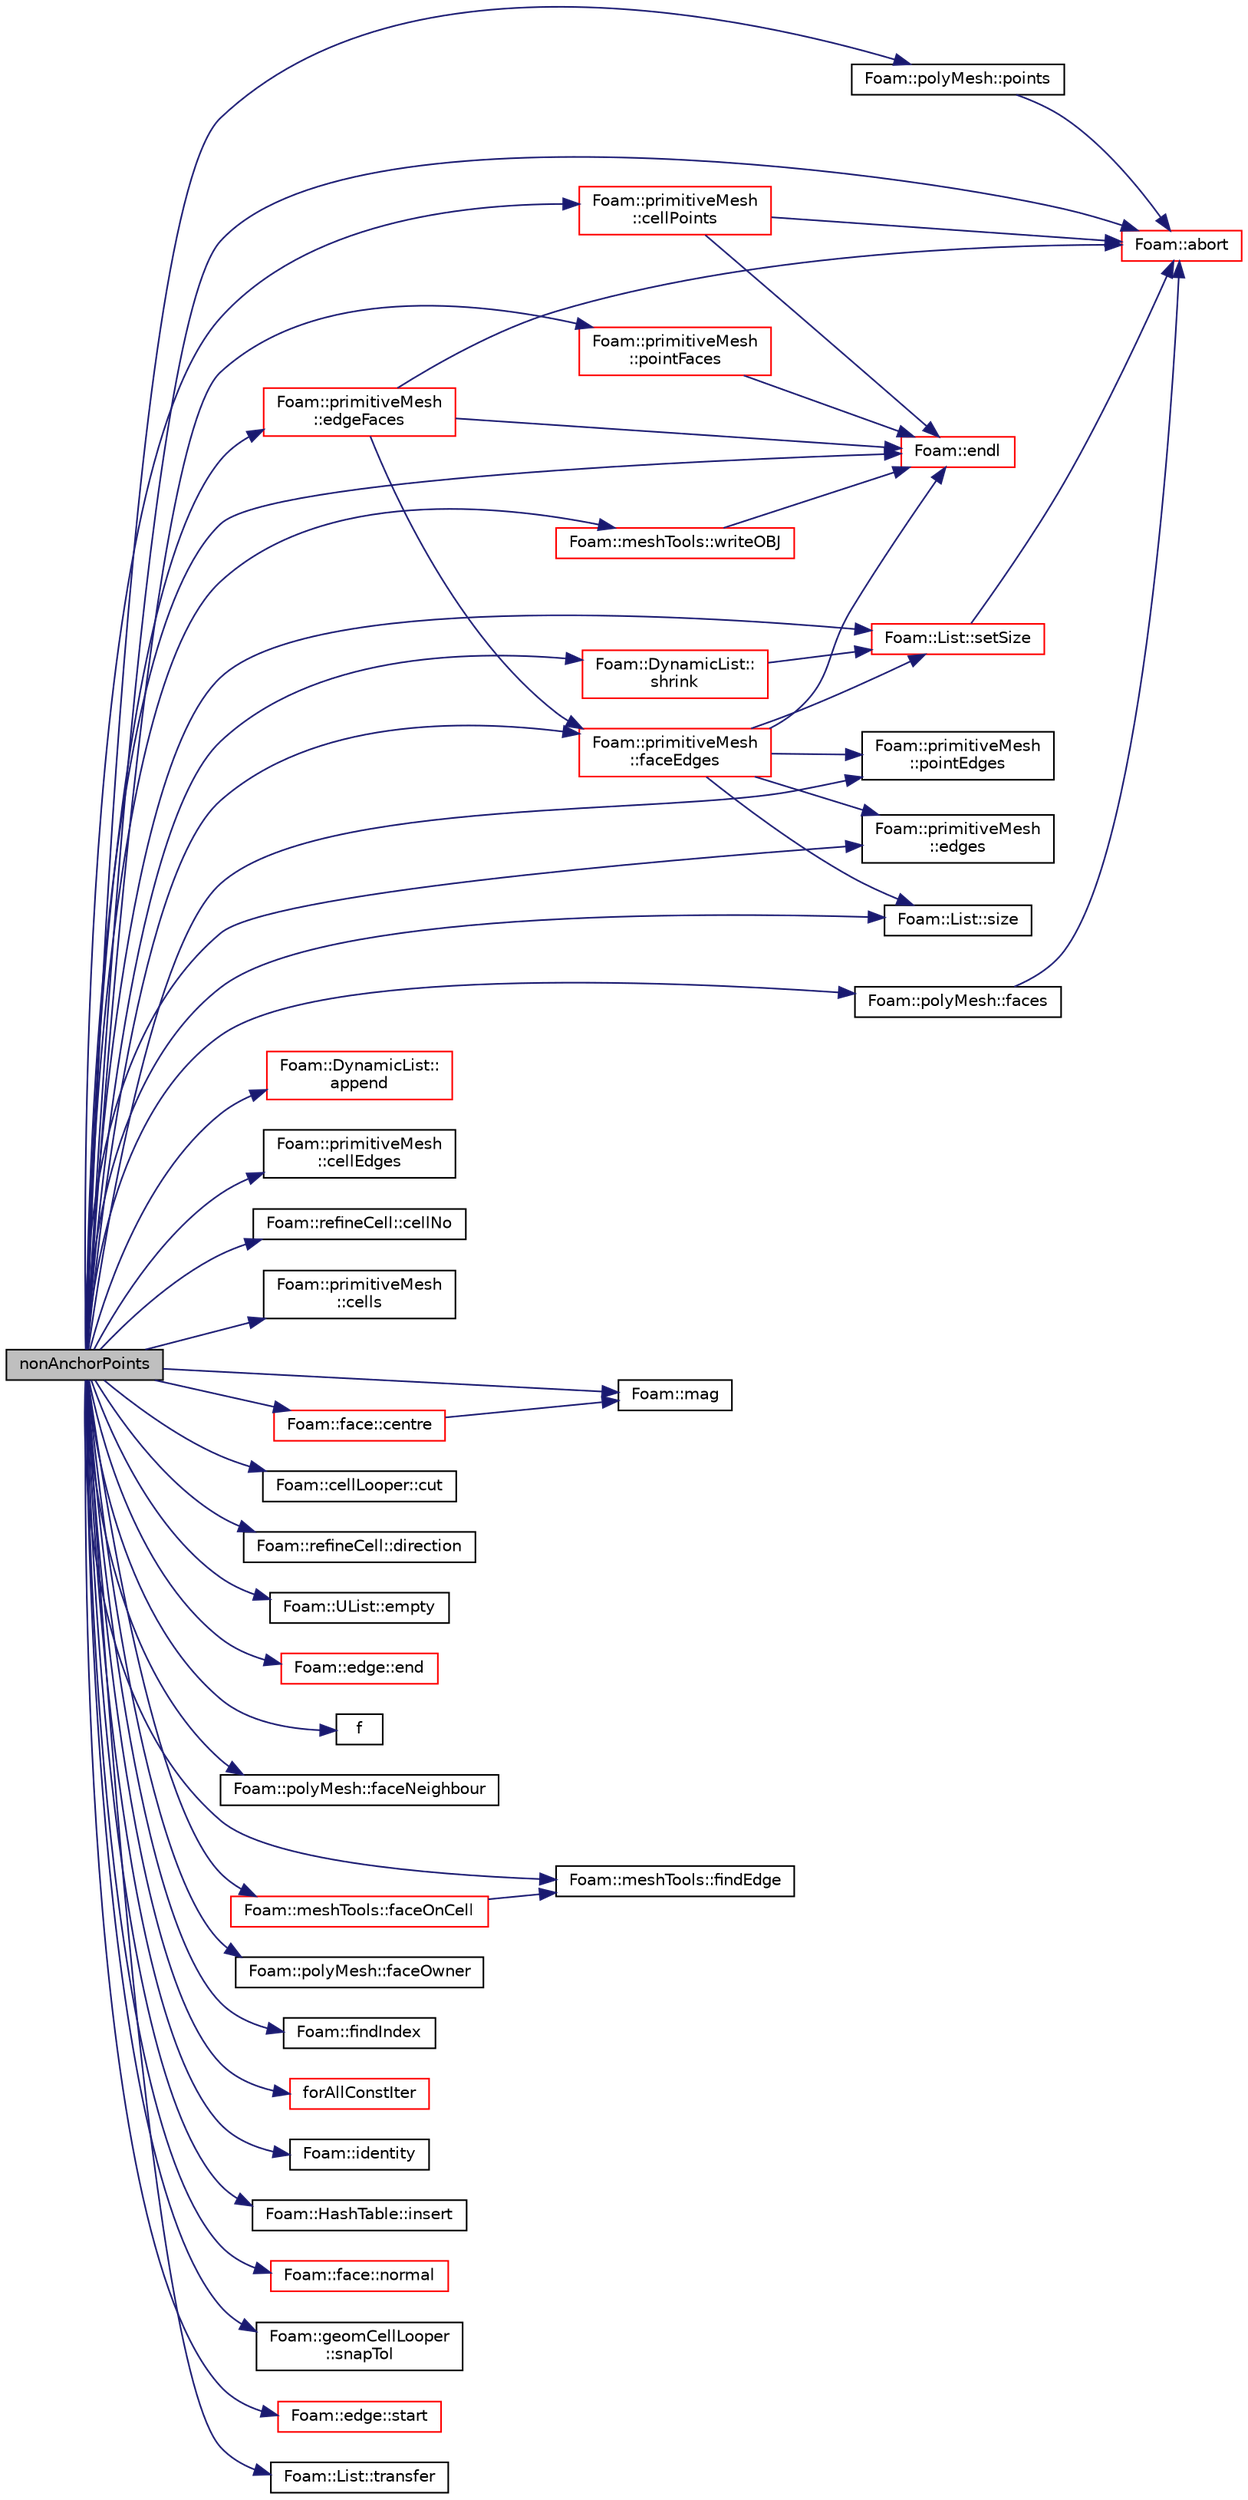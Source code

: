digraph "nonAnchorPoints"
{
  bgcolor="transparent";
  edge [fontname="Helvetica",fontsize="10",labelfontname="Helvetica",labelfontsize="10"];
  node [fontname="Helvetica",fontsize="10",shape=record];
  rankdir="LR";
  Node1 [label="nonAnchorPoints",height=0.2,width=0.4,color="black", fillcolor="grey75", style="filled", fontcolor="black"];
  Node1 -> Node2 [color="midnightblue",fontsize="10",style="solid",fontname="Helvetica"];
  Node2 [label="Foam::abort",height=0.2,width=0.4,color="red",URL="$a10958.html#a447107a607d03e417307c203fa5fb44b"];
  Node1 -> Node3 [color="midnightblue",fontsize="10",style="solid",fontname="Helvetica"];
  Node3 [label="Foam::DynamicList::\lappend",height=0.2,width=0.4,color="red",URL="$a00614.html#a7b67b42af715604376ad63a681dee6d8",tooltip="Append an element at the end of the list. "];
  Node1 -> Node4 [color="midnightblue",fontsize="10",style="solid",fontname="Helvetica"];
  Node4 [label="Foam::primitiveMesh\l::cellEdges",height=0.2,width=0.4,color="black",URL="$a02001.html#a44aec413c3092a849532c9993dbfd201"];
  Node1 -> Node5 [color="midnightblue",fontsize="10",style="solid",fontname="Helvetica"];
  Node5 [label="Foam::refineCell::cellNo",height=0.2,width=0.4,color="black",URL="$a02149.html#a961502f06dff70148eeadaeebbe5ed24"];
  Node1 -> Node6 [color="midnightblue",fontsize="10",style="solid",fontname="Helvetica"];
  Node6 [label="Foam::primitiveMesh\l::cellPoints",height=0.2,width=0.4,color="red",URL="$a02001.html#a7a21cd2cc265620ad74eb90bd39e17b3"];
  Node6 -> Node7 [color="midnightblue",fontsize="10",style="solid",fontname="Helvetica"];
  Node7 [label="Foam::endl",height=0.2,width=0.4,color="red",URL="$a10958.html#a2db8fe02a0d3909e9351bb4275b23ce4",tooltip="Add newline and flush stream. "];
  Node6 -> Node2 [color="midnightblue",fontsize="10",style="solid",fontname="Helvetica"];
  Node1 -> Node8 [color="midnightblue",fontsize="10",style="solid",fontname="Helvetica"];
  Node8 [label="Foam::primitiveMesh\l::cells",height=0.2,width=0.4,color="black",URL="$a02001.html#a5838384c0cea399b56339f30bc8558ab"];
  Node1 -> Node9 [color="midnightblue",fontsize="10",style="solid",fontname="Helvetica"];
  Node9 [label="Foam::face::centre",height=0.2,width=0.4,color="red",URL="$a00726.html#ae686335a8e426b97037d6845043b7151",tooltip="Centre point of face. "];
  Node9 -> Node10 [color="midnightblue",fontsize="10",style="solid",fontname="Helvetica"];
  Node10 [label="Foam::mag",height=0.2,width=0.4,color="black",URL="$a10958.html#a929da2a3fdcf3dacbbe0487d3a330dae"];
  Node1 -> Node11 [color="midnightblue",fontsize="10",style="solid",fontname="Helvetica"];
  Node11 [label="Foam::cellLooper::cut",height=0.2,width=0.4,color="black",URL="$a00216.html#a8b3241e358b9bc53f581f11aafc93580",tooltip="Create cut along circumference of cellI. Gets current mesh cuts. "];
  Node1 -> Node12 [color="midnightblue",fontsize="10",style="solid",fontname="Helvetica"];
  Node12 [label="Foam::refineCell::direction",height=0.2,width=0.4,color="black",URL="$a02149.html#a710d18d78aeef3b9c20075e6046836a2"];
  Node1 -> Node13 [color="midnightblue",fontsize="10",style="solid",fontname="Helvetica"];
  Node13 [label="Foam::primitiveMesh\l::edgeFaces",height=0.2,width=0.4,color="red",URL="$a02001.html#ab456054a1e7e1a07261799f50167916f"];
  Node13 -> Node7 [color="midnightblue",fontsize="10",style="solid",fontname="Helvetica"];
  Node13 -> Node2 [color="midnightblue",fontsize="10",style="solid",fontname="Helvetica"];
  Node13 -> Node14 [color="midnightblue",fontsize="10",style="solid",fontname="Helvetica"];
  Node14 [label="Foam::primitiveMesh\l::faceEdges",height=0.2,width=0.4,color="red",URL="$a02001.html#af8f18d40d14450677bb24334032e7638"];
  Node14 -> Node7 [color="midnightblue",fontsize="10",style="solid",fontname="Helvetica"];
  Node14 -> Node15 [color="midnightblue",fontsize="10",style="solid",fontname="Helvetica"];
  Node15 [label="Foam::primitiveMesh\l::pointEdges",height=0.2,width=0.4,color="black",URL="$a02001.html#a9372e15b6f50db75f39f33f24d4887a4"];
  Node14 -> Node16 [color="midnightblue",fontsize="10",style="solid",fontname="Helvetica"];
  Node16 [label="Foam::primitiveMesh\l::edges",height=0.2,width=0.4,color="black",URL="$a02001.html#aae82d34fe433288eb6b1f9dea53675c8",tooltip="Return mesh edges. Uses calcEdges. "];
  Node14 -> Node17 [color="midnightblue",fontsize="10",style="solid",fontname="Helvetica"];
  Node17 [label="Foam::List::size",height=0.2,width=0.4,color="black",URL="$a01387.html#a8a5f6fa29bd4b500caf186f60245b384",tooltip="Override size to be inconsistent with allocated storage. "];
  Node14 -> Node18 [color="midnightblue",fontsize="10",style="solid",fontname="Helvetica"];
  Node18 [label="Foam::List::setSize",height=0.2,width=0.4,color="red",URL="$a01387.html#aedb985ffeaf1bdbfeccc2a8730405703",tooltip="Reset size of List. "];
  Node18 -> Node2 [color="midnightblue",fontsize="10",style="solid",fontname="Helvetica"];
  Node1 -> Node16 [color="midnightblue",fontsize="10",style="solid",fontname="Helvetica"];
  Node1 -> Node19 [color="midnightblue",fontsize="10",style="solid",fontname="Helvetica"];
  Node19 [label="Foam::UList::empty",height=0.2,width=0.4,color="black",URL="$a02828.html#ac6e61de369e994009e36f344f99c15ad",tooltip="Return true if the UList is empty (ie, size() is zero). "];
  Node1 -> Node20 [color="midnightblue",fontsize="10",style="solid",fontname="Helvetica"];
  Node20 [label="Foam::edge::end",height=0.2,width=0.4,color="red",URL="$a00622.html#a8ed0e876210c2c116b5694307a830518",tooltip="Return end vertex label. "];
  Node1 -> Node7 [color="midnightblue",fontsize="10",style="solid",fontname="Helvetica"];
  Node1 -> Node21 [color="midnightblue",fontsize="10",style="solid",fontname="Helvetica"];
  Node21 [label="f",height=0.2,width=0.4,color="black",URL="$a04020.html#a888be93833ac7a23170555c69c690288"];
  Node1 -> Node14 [color="midnightblue",fontsize="10",style="solid",fontname="Helvetica"];
  Node1 -> Node22 [color="midnightblue",fontsize="10",style="solid",fontname="Helvetica"];
  Node22 [label="Foam::polyMesh::faceNeighbour",height=0.2,width=0.4,color="black",URL="$a01949.html#ad03ef02786858ab9d5e2776a4731c77c",tooltip="Return face neighbour. "];
  Node1 -> Node23 [color="midnightblue",fontsize="10",style="solid",fontname="Helvetica"];
  Node23 [label="Foam::meshTools::faceOnCell",height=0.2,width=0.4,color="red",URL="$a11013.html#ae8119e36b45b1e47f91cdcb57222986d",tooltip="Is face used by cell. "];
  Node23 -> Node24 [color="midnightblue",fontsize="10",style="solid",fontname="Helvetica"];
  Node24 [label="Foam::meshTools::findEdge",height=0.2,width=0.4,color="black",URL="$a11013.html#a503ac13f2a78e2ef3c8630ae73a4c0fd",tooltip="Return edge among candidates that uses the two vertices. "];
  Node1 -> Node25 [color="midnightblue",fontsize="10",style="solid",fontname="Helvetica"];
  Node25 [label="Foam::polyMesh::faceOwner",height=0.2,width=0.4,color="black",URL="$a01949.html#a6d4def83436c9aa4dc68e8e42c5cf268",tooltip="Return face owner. "];
  Node1 -> Node26 [color="midnightblue",fontsize="10",style="solid",fontname="Helvetica"];
  Node26 [label="Foam::polyMesh::faces",height=0.2,width=0.4,color="black",URL="$a01949.html#a4434536d50d4c14116249da802a1e2b2",tooltip="Return raw faces. "];
  Node26 -> Node2 [color="midnightblue",fontsize="10",style="solid",fontname="Helvetica"];
  Node1 -> Node24 [color="midnightblue",fontsize="10",style="solid",fontname="Helvetica"];
  Node1 -> Node27 [color="midnightblue",fontsize="10",style="solid",fontname="Helvetica"];
  Node27 [label="Foam::findIndex",height=0.2,width=0.4,color="black",URL="$a10958.html#ac16695f83f370df159eed19f92d095fb",tooltip="Find first occurence of given element and return index,. "];
  Node1 -> Node28 [color="midnightblue",fontsize="10",style="solid",fontname="Helvetica"];
  Node28 [label="forAllConstIter",height=0.2,width=0.4,color="red",URL="$a03054.html#ae21e2836509b0fa7f7cedf6493b11b09"];
  Node1 -> Node29 [color="midnightblue",fontsize="10",style="solid",fontname="Helvetica"];
  Node29 [label="Foam::identity",height=0.2,width=0.4,color="black",URL="$a10958.html#a36af96cb841435845fffb4fe69208490",tooltip="Create identity map (map[i] == i) of given length. "];
  Node1 -> Node30 [color="midnightblue",fontsize="10",style="solid",fontname="Helvetica"];
  Node30 [label="Foam::HashTable::insert",height=0.2,width=0.4,color="black",URL="$a00997.html#a5eee1e0e199ad59b9cb3916cd42156e0",tooltip="Insert a new hashedEntry. "];
  Node1 -> Node10 [color="midnightblue",fontsize="10",style="solid",fontname="Helvetica"];
  Node1 -> Node31 [color="midnightblue",fontsize="10",style="solid",fontname="Helvetica"];
  Node31 [label="Foam::face::normal",height=0.2,width=0.4,color="red",URL="$a00726.html#ae99e873366a39dc9e3180b3f15d653ab",tooltip="Vector normal; magnitude is equal to area of face. "];
  Node1 -> Node15 [color="midnightblue",fontsize="10",style="solid",fontname="Helvetica"];
  Node1 -> Node32 [color="midnightblue",fontsize="10",style="solid",fontname="Helvetica"];
  Node32 [label="Foam::primitiveMesh\l::pointFaces",height=0.2,width=0.4,color="red",URL="$a02001.html#a758f775d09e1be4cdd80daea4e402f55"];
  Node32 -> Node7 [color="midnightblue",fontsize="10",style="solid",fontname="Helvetica"];
  Node1 -> Node33 [color="midnightblue",fontsize="10",style="solid",fontname="Helvetica"];
  Node33 [label="Foam::polyMesh::points",height=0.2,width=0.4,color="black",URL="$a01949.html#a084ae534298576408f063a6b3b820959",tooltip="Return raw points. "];
  Node33 -> Node2 [color="midnightblue",fontsize="10",style="solid",fontname="Helvetica"];
  Node1 -> Node18 [color="midnightblue",fontsize="10",style="solid",fontname="Helvetica"];
  Node1 -> Node34 [color="midnightblue",fontsize="10",style="solid",fontname="Helvetica"];
  Node34 [label="Foam::DynamicList::\lshrink",height=0.2,width=0.4,color="red",URL="$a00614.html#a88964e734acd91f096c914d0cc5a6e75",tooltip="Shrink the allocated space to the number of elements used. "];
  Node34 -> Node18 [color="midnightblue",fontsize="10",style="solid",fontname="Helvetica"];
  Node1 -> Node17 [color="midnightblue",fontsize="10",style="solid",fontname="Helvetica"];
  Node1 -> Node35 [color="midnightblue",fontsize="10",style="solid",fontname="Helvetica"];
  Node35 [label="Foam::geomCellLooper\l::snapTol",height=0.2,width=0.4,color="black",URL="$a00930.html#a1a2ed7b52d838b8b1faad80b2e30fb35"];
  Node1 -> Node36 [color="midnightblue",fontsize="10",style="solid",fontname="Helvetica"];
  Node36 [label="Foam::edge::start",height=0.2,width=0.4,color="red",URL="$a00622.html#a96b607a9a9baa575783b4af443ef613f",tooltip="Return start vertex label. "];
  Node1 -> Node37 [color="midnightblue",fontsize="10",style="solid",fontname="Helvetica"];
  Node37 [label="Foam::List::transfer",height=0.2,width=0.4,color="black",URL="$a01387.html#a25ad1d2084d16b234b0cf91c07e832c0",tooltip="Transfer the contents of the argument List into this list. "];
  Node1 -> Node38 [color="midnightblue",fontsize="10",style="solid",fontname="Helvetica"];
  Node38 [label="Foam::meshTools::writeOBJ",height=0.2,width=0.4,color="red",URL="$a11013.html#afd76c6ccc8ee4a5957f0232218167c17",tooltip="Write obj representation of point. "];
  Node38 -> Node7 [color="midnightblue",fontsize="10",style="solid",fontname="Helvetica"];
}
